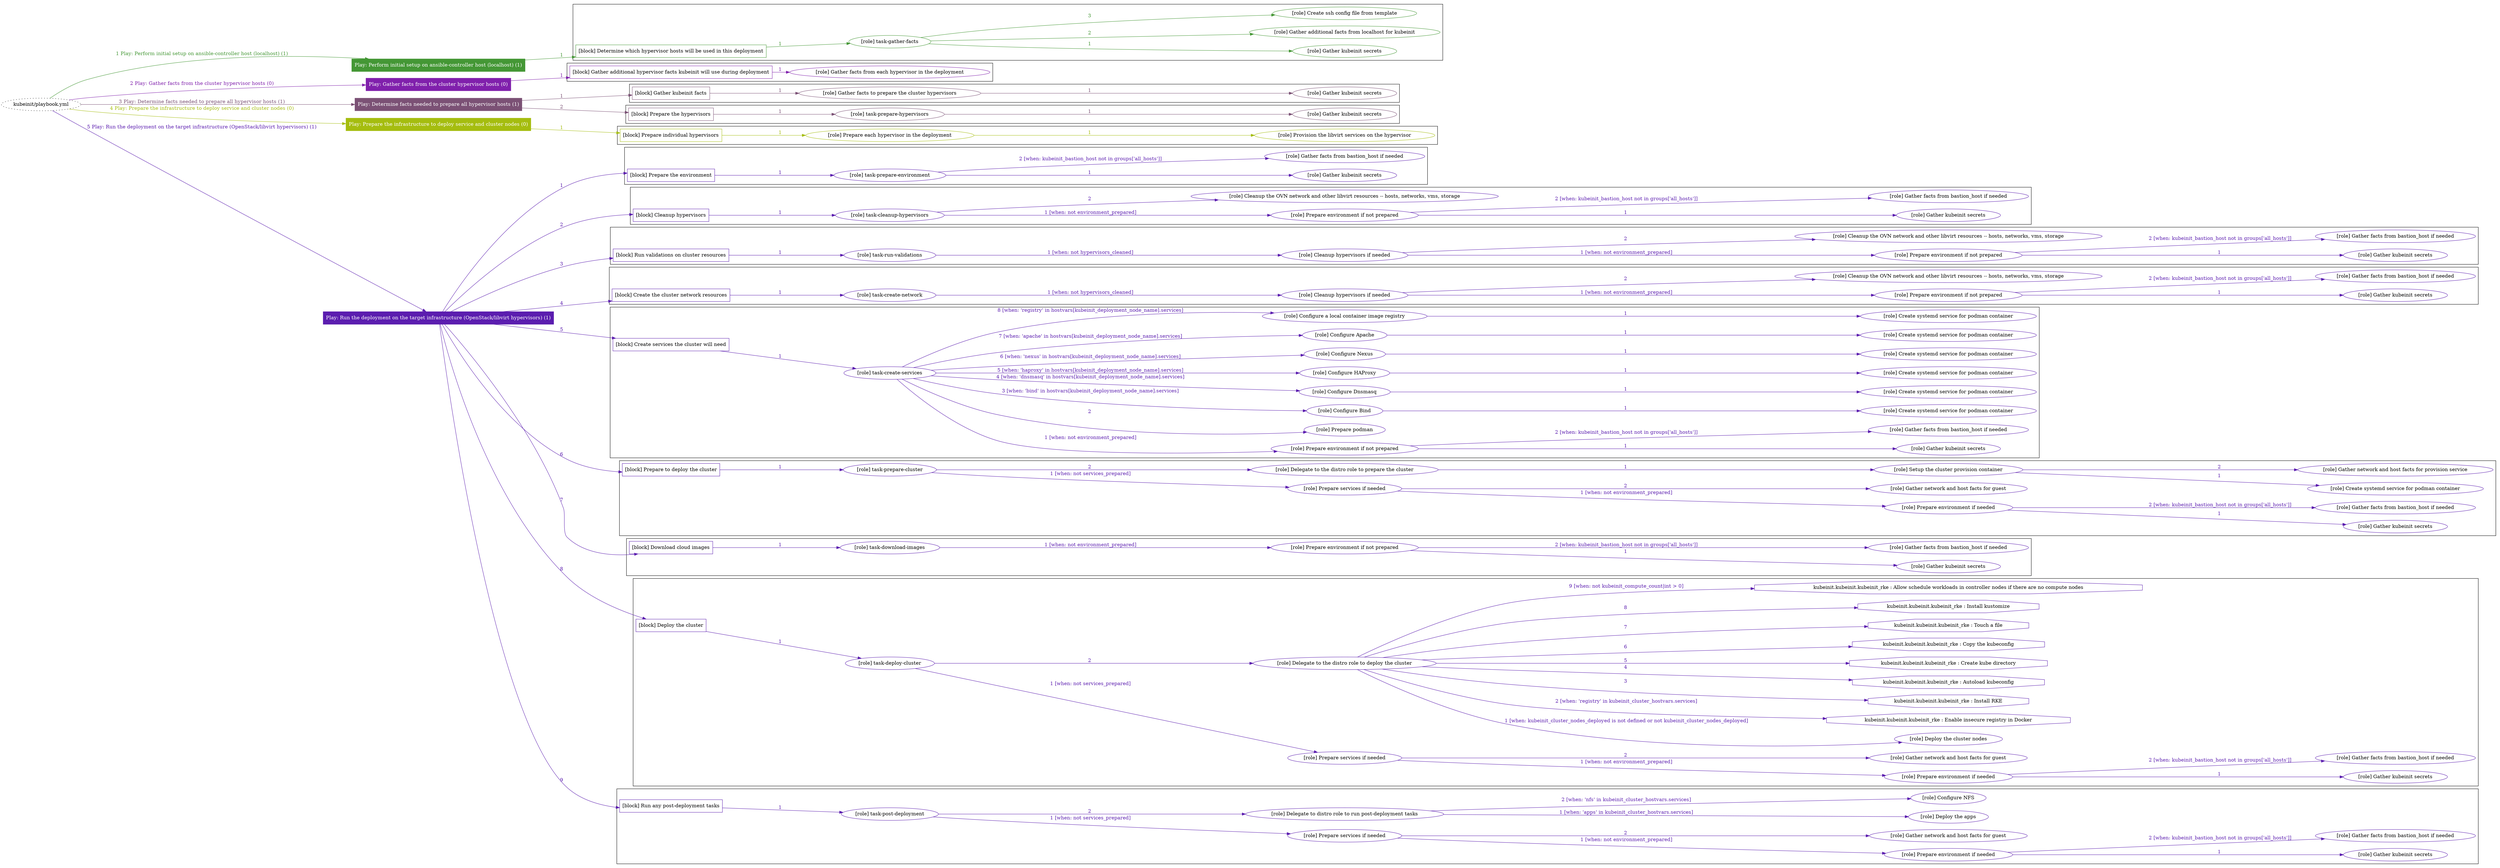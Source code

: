 digraph {
	graph [concentrate=true ordering=in rankdir=LR ratio=fill]
	edge [esep=5 sep=10]
	"kubeinit/playbook.yml" [URL="/home/runner/work/kubeinit/kubeinit/kubeinit/playbook.yml" id=playbook_5fb3f36b style=dotted]
	"kubeinit/playbook.yml" -> play_3a087cd0 [label="1 Play: Perform initial setup on ansible-controller host (localhost) (1)" color="#449735" fontcolor="#449735" id=edge_play_3a087cd0 labeltooltip="1 Play: Perform initial setup on ansible-controller host (localhost) (1)" tooltip="1 Play: Perform initial setup on ansible-controller host (localhost) (1)"]
	subgraph "Play: Perform initial setup on ansible-controller host (localhost) (1)" {
		play_3a087cd0 [label="Play: Perform initial setup on ansible-controller host (localhost) (1)" URL="/home/runner/work/kubeinit/kubeinit/kubeinit/playbook.yml" color="#449735" fontcolor="#ffffff" id=play_3a087cd0 shape=box style=filled tooltip=localhost]
		play_3a087cd0 -> block_7d696b1f [label=1 color="#449735" fontcolor="#449735" id=edge_block_7d696b1f labeltooltip=1 tooltip=1]
		subgraph cluster_block_7d696b1f {
			block_7d696b1f [label="[block] Determine which hypervisor hosts will be used in this deployment" URL="/home/runner/work/kubeinit/kubeinit/kubeinit/playbook.yml" color="#449735" id=block_7d696b1f labeltooltip="Determine which hypervisor hosts will be used in this deployment" shape=box tooltip="Determine which hypervisor hosts will be used in this deployment"]
			block_7d696b1f -> role_46f1ecaa [label="1 " color="#449735" fontcolor="#449735" id=edge_role_46f1ecaa labeltooltip="1 " tooltip="1 "]
			subgraph "task-gather-facts" {
				role_46f1ecaa [label="[role] task-gather-facts" URL="/home/runner/work/kubeinit/kubeinit/kubeinit/playbook.yml" color="#449735" id=role_46f1ecaa tooltip="task-gather-facts"]
				role_46f1ecaa -> role_86029d53 [label="1 " color="#449735" fontcolor="#449735" id=edge_role_86029d53 labeltooltip="1 " tooltip="1 "]
				subgraph "Gather kubeinit secrets" {
					role_86029d53 [label="[role] Gather kubeinit secrets" URL="/home/runner/.ansible/collections/ansible_collections/kubeinit/kubeinit/roles/kubeinit_prepare/tasks/build_hypervisors_group.yml" color="#449735" id=role_86029d53 tooltip="Gather kubeinit secrets"]
				}
				role_46f1ecaa -> role_73338ccf [label="2 " color="#449735" fontcolor="#449735" id=edge_role_73338ccf labeltooltip="2 " tooltip="2 "]
				subgraph "Gather additional facts from localhost for kubeinit" {
					role_73338ccf [label="[role] Gather additional facts from localhost for kubeinit" URL="/home/runner/.ansible/collections/ansible_collections/kubeinit/kubeinit/roles/kubeinit_prepare/tasks/build_hypervisors_group.yml" color="#449735" id=role_73338ccf tooltip="Gather additional facts from localhost for kubeinit"]
				}
				role_46f1ecaa -> role_c6a92ab6 [label="3 " color="#449735" fontcolor="#449735" id=edge_role_c6a92ab6 labeltooltip="3 " tooltip="3 "]
				subgraph "Create ssh config file from template" {
					role_c6a92ab6 [label="[role] Create ssh config file from template" URL="/home/runner/.ansible/collections/ansible_collections/kubeinit/kubeinit/roles/kubeinit_prepare/tasks/build_hypervisors_group.yml" color="#449735" id=role_c6a92ab6 tooltip="Create ssh config file from template"]
				}
			}
		}
	}
	"kubeinit/playbook.yml" -> play_b6f69f76 [label="2 Play: Gather facts from the cluster hypervisor hosts (0)" color="#8020ac" fontcolor="#8020ac" id=edge_play_b6f69f76 labeltooltip="2 Play: Gather facts from the cluster hypervisor hosts (0)" tooltip="2 Play: Gather facts from the cluster hypervisor hosts (0)"]
	subgraph "Play: Gather facts from the cluster hypervisor hosts (0)" {
		play_b6f69f76 [label="Play: Gather facts from the cluster hypervisor hosts (0)" URL="/home/runner/work/kubeinit/kubeinit/kubeinit/playbook.yml" color="#8020ac" fontcolor="#ffffff" id=play_b6f69f76 shape=box style=filled tooltip="Play: Gather facts from the cluster hypervisor hosts (0)"]
		play_b6f69f76 -> block_4cbddc3b [label=1 color="#8020ac" fontcolor="#8020ac" id=edge_block_4cbddc3b labeltooltip=1 tooltip=1]
		subgraph cluster_block_4cbddc3b {
			block_4cbddc3b [label="[block] Gather additional hypervisor facts kubeinit will use during deployment" URL="/home/runner/work/kubeinit/kubeinit/kubeinit/playbook.yml" color="#8020ac" id=block_4cbddc3b labeltooltip="Gather additional hypervisor facts kubeinit will use during deployment" shape=box tooltip="Gather additional hypervisor facts kubeinit will use during deployment"]
			block_4cbddc3b -> role_c7e748ff [label="1 " color="#8020ac" fontcolor="#8020ac" id=edge_role_c7e748ff labeltooltip="1 " tooltip="1 "]
			subgraph "Gather facts from each hypervisor in the deployment" {
				role_c7e748ff [label="[role] Gather facts from each hypervisor in the deployment" URL="/home/runner/work/kubeinit/kubeinit/kubeinit/playbook.yml" color="#8020ac" id=role_c7e748ff tooltip="Gather facts from each hypervisor in the deployment"]
			}
		}
	}
	"kubeinit/playbook.yml" -> play_e3eb8673 [label="3 Play: Determine facts needed to prepare all hypervisor hosts (1)" color="#7b5175" fontcolor="#7b5175" id=edge_play_e3eb8673 labeltooltip="3 Play: Determine facts needed to prepare all hypervisor hosts (1)" tooltip="3 Play: Determine facts needed to prepare all hypervisor hosts (1)"]
	subgraph "Play: Determine facts needed to prepare all hypervisor hosts (1)" {
		play_e3eb8673 [label="Play: Determine facts needed to prepare all hypervisor hosts (1)" URL="/home/runner/work/kubeinit/kubeinit/kubeinit/playbook.yml" color="#7b5175" fontcolor="#ffffff" id=play_e3eb8673 shape=box style=filled tooltip=localhost]
		play_e3eb8673 -> block_4dfad0fd [label=1 color="#7b5175" fontcolor="#7b5175" id=edge_block_4dfad0fd labeltooltip=1 tooltip=1]
		subgraph cluster_block_4dfad0fd {
			block_4dfad0fd [label="[block] Gather kubeinit facts" URL="/home/runner/work/kubeinit/kubeinit/kubeinit/playbook.yml" color="#7b5175" id=block_4dfad0fd labeltooltip="Gather kubeinit facts" shape=box tooltip="Gather kubeinit facts"]
			block_4dfad0fd -> role_28781cb2 [label="1 " color="#7b5175" fontcolor="#7b5175" id=edge_role_28781cb2 labeltooltip="1 " tooltip="1 "]
			subgraph "Gather facts to prepare the cluster hypervisors" {
				role_28781cb2 [label="[role] Gather facts to prepare the cluster hypervisors" URL="/home/runner/work/kubeinit/kubeinit/kubeinit/playbook.yml" color="#7b5175" id=role_28781cb2 tooltip="Gather facts to prepare the cluster hypervisors"]
				role_28781cb2 -> role_4e4d3c33 [label="1 " color="#7b5175" fontcolor="#7b5175" id=edge_role_4e4d3c33 labeltooltip="1 " tooltip="1 "]
				subgraph "Gather kubeinit secrets" {
					role_4e4d3c33 [label="[role] Gather kubeinit secrets" URL="/home/runner/.ansible/collections/ansible_collections/kubeinit/kubeinit/roles/kubeinit_prepare/tasks/gather_kubeinit_facts.yml" color="#7b5175" id=role_4e4d3c33 tooltip="Gather kubeinit secrets"]
				}
			}
		}
		play_e3eb8673 -> block_dc2b3bc2 [label=2 color="#7b5175" fontcolor="#7b5175" id=edge_block_dc2b3bc2 labeltooltip=2 tooltip=2]
		subgraph cluster_block_dc2b3bc2 {
			block_dc2b3bc2 [label="[block] Prepare the hypervisors" URL="/home/runner/work/kubeinit/kubeinit/kubeinit/playbook.yml" color="#7b5175" id=block_dc2b3bc2 labeltooltip="Prepare the hypervisors" shape=box tooltip="Prepare the hypervisors"]
			block_dc2b3bc2 -> role_677ba7d5 [label="1 " color="#7b5175" fontcolor="#7b5175" id=edge_role_677ba7d5 labeltooltip="1 " tooltip="1 "]
			subgraph "task-prepare-hypervisors" {
				role_677ba7d5 [label="[role] task-prepare-hypervisors" URL="/home/runner/work/kubeinit/kubeinit/kubeinit/playbook.yml" color="#7b5175" id=role_677ba7d5 tooltip="task-prepare-hypervisors"]
				role_677ba7d5 -> role_cf793bfe [label="1 " color="#7b5175" fontcolor="#7b5175" id=edge_role_cf793bfe labeltooltip="1 " tooltip="1 "]
				subgraph "Gather kubeinit secrets" {
					role_cf793bfe [label="[role] Gather kubeinit secrets" URL="/home/runner/.ansible/collections/ansible_collections/kubeinit/kubeinit/roles/kubeinit_prepare/tasks/gather_kubeinit_facts.yml" color="#7b5175" id=role_cf793bfe tooltip="Gather kubeinit secrets"]
				}
			}
		}
	}
	"kubeinit/playbook.yml" -> play_93489e6f [label="4 Play: Prepare the infrastructure to deploy service and cluster nodes (0)" color="#a5bd0f" fontcolor="#a5bd0f" id=edge_play_93489e6f labeltooltip="4 Play: Prepare the infrastructure to deploy service and cluster nodes (0)" tooltip="4 Play: Prepare the infrastructure to deploy service and cluster nodes (0)"]
	subgraph "Play: Prepare the infrastructure to deploy service and cluster nodes (0)" {
		play_93489e6f [label="Play: Prepare the infrastructure to deploy service and cluster nodes (0)" URL="/home/runner/work/kubeinit/kubeinit/kubeinit/playbook.yml" color="#a5bd0f" fontcolor="#ffffff" id=play_93489e6f shape=box style=filled tooltip="Play: Prepare the infrastructure to deploy service and cluster nodes (0)"]
		play_93489e6f -> block_ec6ddb4c [label=1 color="#a5bd0f" fontcolor="#a5bd0f" id=edge_block_ec6ddb4c labeltooltip=1 tooltip=1]
		subgraph cluster_block_ec6ddb4c {
			block_ec6ddb4c [label="[block] Prepare individual hypervisors" URL="/home/runner/work/kubeinit/kubeinit/kubeinit/playbook.yml" color="#a5bd0f" id=block_ec6ddb4c labeltooltip="Prepare individual hypervisors" shape=box tooltip="Prepare individual hypervisors"]
			block_ec6ddb4c -> role_c03bc8db [label="1 " color="#a5bd0f" fontcolor="#a5bd0f" id=edge_role_c03bc8db labeltooltip="1 " tooltip="1 "]
			subgraph "Prepare each hypervisor in the deployment" {
				role_c03bc8db [label="[role] Prepare each hypervisor in the deployment" URL="/home/runner/work/kubeinit/kubeinit/kubeinit/playbook.yml" color="#a5bd0f" id=role_c03bc8db tooltip="Prepare each hypervisor in the deployment"]
				role_c03bc8db -> role_13ffa665 [label="1 " color="#a5bd0f" fontcolor="#a5bd0f" id=edge_role_13ffa665 labeltooltip="1 " tooltip="1 "]
				subgraph "Provision the libvirt services on the hypervisor" {
					role_13ffa665 [label="[role] Provision the libvirt services on the hypervisor" URL="/home/runner/.ansible/collections/ansible_collections/kubeinit/kubeinit/roles/kubeinit_prepare/tasks/prepare_hypervisor.yml" color="#a5bd0f" id=role_13ffa665 tooltip="Provision the libvirt services on the hypervisor"]
				}
			}
		}
	}
	"kubeinit/playbook.yml" -> play_2ce1f64e [label="5 Play: Run the deployment on the target infrastructure (OpenStack/libvirt hypervisors) (1)" color="#5b1daf" fontcolor="#5b1daf" id=edge_play_2ce1f64e labeltooltip="5 Play: Run the deployment on the target infrastructure (OpenStack/libvirt hypervisors) (1)" tooltip="5 Play: Run the deployment on the target infrastructure (OpenStack/libvirt hypervisors) (1)"]
	subgraph "Play: Run the deployment on the target infrastructure (OpenStack/libvirt hypervisors) (1)" {
		play_2ce1f64e [label="Play: Run the deployment on the target infrastructure (OpenStack/libvirt hypervisors) (1)" URL="/home/runner/work/kubeinit/kubeinit/kubeinit/playbook.yml" color="#5b1daf" fontcolor="#ffffff" id=play_2ce1f64e shape=box style=filled tooltip=localhost]
		play_2ce1f64e -> block_8c83e68e [label=1 color="#5b1daf" fontcolor="#5b1daf" id=edge_block_8c83e68e labeltooltip=1 tooltip=1]
		subgraph cluster_block_8c83e68e {
			block_8c83e68e [label="[block] Prepare the environment" URL="/home/runner/work/kubeinit/kubeinit/kubeinit/playbook.yml" color="#5b1daf" id=block_8c83e68e labeltooltip="Prepare the environment" shape=box tooltip="Prepare the environment"]
			block_8c83e68e -> role_9a448efb [label="1 " color="#5b1daf" fontcolor="#5b1daf" id=edge_role_9a448efb labeltooltip="1 " tooltip="1 "]
			subgraph "task-prepare-environment" {
				role_9a448efb [label="[role] task-prepare-environment" URL="/home/runner/work/kubeinit/kubeinit/kubeinit/playbook.yml" color="#5b1daf" id=role_9a448efb tooltip="task-prepare-environment"]
				role_9a448efb -> role_f2faaeca [label="1 " color="#5b1daf" fontcolor="#5b1daf" id=edge_role_f2faaeca labeltooltip="1 " tooltip="1 "]
				subgraph "Gather kubeinit secrets" {
					role_f2faaeca [label="[role] Gather kubeinit secrets" URL="/home/runner/.ansible/collections/ansible_collections/kubeinit/kubeinit/roles/kubeinit_prepare/tasks/gather_kubeinit_facts.yml" color="#5b1daf" id=role_f2faaeca tooltip="Gather kubeinit secrets"]
				}
				role_9a448efb -> role_f5b7bbbc [label="2 [when: kubeinit_bastion_host not in groups['all_hosts']]" color="#5b1daf" fontcolor="#5b1daf" id=edge_role_f5b7bbbc labeltooltip="2 [when: kubeinit_bastion_host not in groups['all_hosts']]" tooltip="2 [when: kubeinit_bastion_host not in groups['all_hosts']]"]
				subgraph "Gather facts from bastion_host if needed" {
					role_f5b7bbbc [label="[role] Gather facts from bastion_host if needed" URL="/home/runner/.ansible/collections/ansible_collections/kubeinit/kubeinit/roles/kubeinit_prepare/tasks/main.yml" color="#5b1daf" id=role_f5b7bbbc tooltip="Gather facts from bastion_host if needed"]
				}
			}
		}
		play_2ce1f64e -> block_d620992b [label=2 color="#5b1daf" fontcolor="#5b1daf" id=edge_block_d620992b labeltooltip=2 tooltip=2]
		subgraph cluster_block_d620992b {
			block_d620992b [label="[block] Cleanup hypervisors" URL="/home/runner/work/kubeinit/kubeinit/kubeinit/playbook.yml" color="#5b1daf" id=block_d620992b labeltooltip="Cleanup hypervisors" shape=box tooltip="Cleanup hypervisors"]
			block_d620992b -> role_405c5282 [label="1 " color="#5b1daf" fontcolor="#5b1daf" id=edge_role_405c5282 labeltooltip="1 " tooltip="1 "]
			subgraph "task-cleanup-hypervisors" {
				role_405c5282 [label="[role] task-cleanup-hypervisors" URL="/home/runner/work/kubeinit/kubeinit/kubeinit/playbook.yml" color="#5b1daf" id=role_405c5282 tooltip="task-cleanup-hypervisors"]
				role_405c5282 -> role_37d2e7d2 [label="1 [when: not environment_prepared]" color="#5b1daf" fontcolor="#5b1daf" id=edge_role_37d2e7d2 labeltooltip="1 [when: not environment_prepared]" tooltip="1 [when: not environment_prepared]"]
				subgraph "Prepare environment if not prepared" {
					role_37d2e7d2 [label="[role] Prepare environment if not prepared" URL="/home/runner/.ansible/collections/ansible_collections/kubeinit/kubeinit/roles/kubeinit_libvirt/tasks/cleanup_hypervisors.yml" color="#5b1daf" id=role_37d2e7d2 tooltip="Prepare environment if not prepared"]
					role_37d2e7d2 -> role_bfe2fc06 [label="1 " color="#5b1daf" fontcolor="#5b1daf" id=edge_role_bfe2fc06 labeltooltip="1 " tooltip="1 "]
					subgraph "Gather kubeinit secrets" {
						role_bfe2fc06 [label="[role] Gather kubeinit secrets" URL="/home/runner/.ansible/collections/ansible_collections/kubeinit/kubeinit/roles/kubeinit_prepare/tasks/gather_kubeinit_facts.yml" color="#5b1daf" id=role_bfe2fc06 tooltip="Gather kubeinit secrets"]
					}
					role_37d2e7d2 -> role_0e0cbfbe [label="2 [when: kubeinit_bastion_host not in groups['all_hosts']]" color="#5b1daf" fontcolor="#5b1daf" id=edge_role_0e0cbfbe labeltooltip="2 [when: kubeinit_bastion_host not in groups['all_hosts']]" tooltip="2 [when: kubeinit_bastion_host not in groups['all_hosts']]"]
					subgraph "Gather facts from bastion_host if needed" {
						role_0e0cbfbe [label="[role] Gather facts from bastion_host if needed" URL="/home/runner/.ansible/collections/ansible_collections/kubeinit/kubeinit/roles/kubeinit_prepare/tasks/main.yml" color="#5b1daf" id=role_0e0cbfbe tooltip="Gather facts from bastion_host if needed"]
					}
				}
				role_405c5282 -> role_c0510a47 [label="2 " color="#5b1daf" fontcolor="#5b1daf" id=edge_role_c0510a47 labeltooltip="2 " tooltip="2 "]
				subgraph "Cleanup the OVN network and other libvirt resources -- hosts, networks, vms, storage" {
					role_c0510a47 [label="[role] Cleanup the OVN network and other libvirt resources -- hosts, networks, vms, storage" URL="/home/runner/.ansible/collections/ansible_collections/kubeinit/kubeinit/roles/kubeinit_libvirt/tasks/cleanup_hypervisors.yml" color="#5b1daf" id=role_c0510a47 tooltip="Cleanup the OVN network and other libvirt resources -- hosts, networks, vms, storage"]
				}
			}
		}
		play_2ce1f64e -> block_8ab7181c [label=3 color="#5b1daf" fontcolor="#5b1daf" id=edge_block_8ab7181c labeltooltip=3 tooltip=3]
		subgraph cluster_block_8ab7181c {
			block_8ab7181c [label="[block] Run validations on cluster resources" URL="/home/runner/work/kubeinit/kubeinit/kubeinit/playbook.yml" color="#5b1daf" id=block_8ab7181c labeltooltip="Run validations on cluster resources" shape=box tooltip="Run validations on cluster resources"]
			block_8ab7181c -> role_3a0d0097 [label="1 " color="#5b1daf" fontcolor="#5b1daf" id=edge_role_3a0d0097 labeltooltip="1 " tooltip="1 "]
			subgraph "task-run-validations" {
				role_3a0d0097 [label="[role] task-run-validations" URL="/home/runner/work/kubeinit/kubeinit/kubeinit/playbook.yml" color="#5b1daf" id=role_3a0d0097 tooltip="task-run-validations"]
				role_3a0d0097 -> role_07898290 [label="1 [when: not hypervisors_cleaned]" color="#5b1daf" fontcolor="#5b1daf" id=edge_role_07898290 labeltooltip="1 [when: not hypervisors_cleaned]" tooltip="1 [when: not hypervisors_cleaned]"]
				subgraph "Cleanup hypervisors if needed" {
					role_07898290 [label="[role] Cleanup hypervisors if needed" URL="/home/runner/.ansible/collections/ansible_collections/kubeinit/kubeinit/roles/kubeinit_validations/tasks/main.yml" color="#5b1daf" id=role_07898290 tooltip="Cleanup hypervisors if needed"]
					role_07898290 -> role_5ccd5c11 [label="1 [when: not environment_prepared]" color="#5b1daf" fontcolor="#5b1daf" id=edge_role_5ccd5c11 labeltooltip="1 [when: not environment_prepared]" tooltip="1 [when: not environment_prepared]"]
					subgraph "Prepare environment if not prepared" {
						role_5ccd5c11 [label="[role] Prepare environment if not prepared" URL="/home/runner/.ansible/collections/ansible_collections/kubeinit/kubeinit/roles/kubeinit_libvirt/tasks/cleanup_hypervisors.yml" color="#5b1daf" id=role_5ccd5c11 tooltip="Prepare environment if not prepared"]
						role_5ccd5c11 -> role_82ec7cdf [label="1 " color="#5b1daf" fontcolor="#5b1daf" id=edge_role_82ec7cdf labeltooltip="1 " tooltip="1 "]
						subgraph "Gather kubeinit secrets" {
							role_82ec7cdf [label="[role] Gather kubeinit secrets" URL="/home/runner/.ansible/collections/ansible_collections/kubeinit/kubeinit/roles/kubeinit_prepare/tasks/gather_kubeinit_facts.yml" color="#5b1daf" id=role_82ec7cdf tooltip="Gather kubeinit secrets"]
						}
						role_5ccd5c11 -> role_caaa772d [label="2 [when: kubeinit_bastion_host not in groups['all_hosts']]" color="#5b1daf" fontcolor="#5b1daf" id=edge_role_caaa772d labeltooltip="2 [when: kubeinit_bastion_host not in groups['all_hosts']]" tooltip="2 [when: kubeinit_bastion_host not in groups['all_hosts']]"]
						subgraph "Gather facts from bastion_host if needed" {
							role_caaa772d [label="[role] Gather facts from bastion_host if needed" URL="/home/runner/.ansible/collections/ansible_collections/kubeinit/kubeinit/roles/kubeinit_prepare/tasks/main.yml" color="#5b1daf" id=role_caaa772d tooltip="Gather facts from bastion_host if needed"]
						}
					}
					role_07898290 -> role_0cc4bdf4 [label="2 " color="#5b1daf" fontcolor="#5b1daf" id=edge_role_0cc4bdf4 labeltooltip="2 " tooltip="2 "]
					subgraph "Cleanup the OVN network and other libvirt resources -- hosts, networks, vms, storage" {
						role_0cc4bdf4 [label="[role] Cleanup the OVN network and other libvirt resources -- hosts, networks, vms, storage" URL="/home/runner/.ansible/collections/ansible_collections/kubeinit/kubeinit/roles/kubeinit_libvirt/tasks/cleanup_hypervisors.yml" color="#5b1daf" id=role_0cc4bdf4 tooltip="Cleanup the OVN network and other libvirt resources -- hosts, networks, vms, storage"]
					}
				}
			}
		}
		play_2ce1f64e -> block_de51edfe [label=4 color="#5b1daf" fontcolor="#5b1daf" id=edge_block_de51edfe labeltooltip=4 tooltip=4]
		subgraph cluster_block_de51edfe {
			block_de51edfe [label="[block] Create the cluster network resources" URL="/home/runner/work/kubeinit/kubeinit/kubeinit/playbook.yml" color="#5b1daf" id=block_de51edfe labeltooltip="Create the cluster network resources" shape=box tooltip="Create the cluster network resources"]
			block_de51edfe -> role_0a25926b [label="1 " color="#5b1daf" fontcolor="#5b1daf" id=edge_role_0a25926b labeltooltip="1 " tooltip="1 "]
			subgraph "task-create-network" {
				role_0a25926b [label="[role] task-create-network" URL="/home/runner/work/kubeinit/kubeinit/kubeinit/playbook.yml" color="#5b1daf" id=role_0a25926b tooltip="task-create-network"]
				role_0a25926b -> role_1806e991 [label="1 [when: not hypervisors_cleaned]" color="#5b1daf" fontcolor="#5b1daf" id=edge_role_1806e991 labeltooltip="1 [when: not hypervisors_cleaned]" tooltip="1 [when: not hypervisors_cleaned]"]
				subgraph "Cleanup hypervisors if needed" {
					role_1806e991 [label="[role] Cleanup hypervisors if needed" URL="/home/runner/.ansible/collections/ansible_collections/kubeinit/kubeinit/roles/kubeinit_libvirt/tasks/create_network.yml" color="#5b1daf" id=role_1806e991 tooltip="Cleanup hypervisors if needed"]
					role_1806e991 -> role_2a7b4d3f [label="1 [when: not environment_prepared]" color="#5b1daf" fontcolor="#5b1daf" id=edge_role_2a7b4d3f labeltooltip="1 [when: not environment_prepared]" tooltip="1 [when: not environment_prepared]"]
					subgraph "Prepare environment if not prepared" {
						role_2a7b4d3f [label="[role] Prepare environment if not prepared" URL="/home/runner/.ansible/collections/ansible_collections/kubeinit/kubeinit/roles/kubeinit_libvirt/tasks/cleanup_hypervisors.yml" color="#5b1daf" id=role_2a7b4d3f tooltip="Prepare environment if not prepared"]
						role_2a7b4d3f -> role_aedfb354 [label="1 " color="#5b1daf" fontcolor="#5b1daf" id=edge_role_aedfb354 labeltooltip="1 " tooltip="1 "]
						subgraph "Gather kubeinit secrets" {
							role_aedfb354 [label="[role] Gather kubeinit secrets" URL="/home/runner/.ansible/collections/ansible_collections/kubeinit/kubeinit/roles/kubeinit_prepare/tasks/gather_kubeinit_facts.yml" color="#5b1daf" id=role_aedfb354 tooltip="Gather kubeinit secrets"]
						}
						role_2a7b4d3f -> role_610b9e04 [label="2 [when: kubeinit_bastion_host not in groups['all_hosts']]" color="#5b1daf" fontcolor="#5b1daf" id=edge_role_610b9e04 labeltooltip="2 [when: kubeinit_bastion_host not in groups['all_hosts']]" tooltip="2 [when: kubeinit_bastion_host not in groups['all_hosts']]"]
						subgraph "Gather facts from bastion_host if needed" {
							role_610b9e04 [label="[role] Gather facts from bastion_host if needed" URL="/home/runner/.ansible/collections/ansible_collections/kubeinit/kubeinit/roles/kubeinit_prepare/tasks/main.yml" color="#5b1daf" id=role_610b9e04 tooltip="Gather facts from bastion_host if needed"]
						}
					}
					role_1806e991 -> role_2b350402 [label="2 " color="#5b1daf" fontcolor="#5b1daf" id=edge_role_2b350402 labeltooltip="2 " tooltip="2 "]
					subgraph "Cleanup the OVN network and other libvirt resources -- hosts, networks, vms, storage" {
						role_2b350402 [label="[role] Cleanup the OVN network and other libvirt resources -- hosts, networks, vms, storage" URL="/home/runner/.ansible/collections/ansible_collections/kubeinit/kubeinit/roles/kubeinit_libvirt/tasks/cleanup_hypervisors.yml" color="#5b1daf" id=role_2b350402 tooltip="Cleanup the OVN network and other libvirt resources -- hosts, networks, vms, storage"]
					}
				}
			}
		}
		play_2ce1f64e -> block_35e03423 [label=5 color="#5b1daf" fontcolor="#5b1daf" id=edge_block_35e03423 labeltooltip=5 tooltip=5]
		subgraph cluster_block_35e03423 {
			block_35e03423 [label="[block] Create services the cluster will need" URL="/home/runner/work/kubeinit/kubeinit/kubeinit/playbook.yml" color="#5b1daf" id=block_35e03423 labeltooltip="Create services the cluster will need" shape=box tooltip="Create services the cluster will need"]
			block_35e03423 -> role_2a4c323b [label="1 " color="#5b1daf" fontcolor="#5b1daf" id=edge_role_2a4c323b labeltooltip="1 " tooltip="1 "]
			subgraph "task-create-services" {
				role_2a4c323b [label="[role] task-create-services" URL="/home/runner/work/kubeinit/kubeinit/kubeinit/playbook.yml" color="#5b1daf" id=role_2a4c323b tooltip="task-create-services"]
				role_2a4c323b -> role_5191252d [label="1 [when: not environment_prepared]" color="#5b1daf" fontcolor="#5b1daf" id=edge_role_5191252d labeltooltip="1 [when: not environment_prepared]" tooltip="1 [when: not environment_prepared]"]
				subgraph "Prepare environment if not prepared" {
					role_5191252d [label="[role] Prepare environment if not prepared" URL="/home/runner/.ansible/collections/ansible_collections/kubeinit/kubeinit/roles/kubeinit_services/tasks/main.yml" color="#5b1daf" id=role_5191252d tooltip="Prepare environment if not prepared"]
					role_5191252d -> role_c5ce2a28 [label="1 " color="#5b1daf" fontcolor="#5b1daf" id=edge_role_c5ce2a28 labeltooltip="1 " tooltip="1 "]
					subgraph "Gather kubeinit secrets" {
						role_c5ce2a28 [label="[role] Gather kubeinit secrets" URL="/home/runner/.ansible/collections/ansible_collections/kubeinit/kubeinit/roles/kubeinit_prepare/tasks/gather_kubeinit_facts.yml" color="#5b1daf" id=role_c5ce2a28 tooltip="Gather kubeinit secrets"]
					}
					role_5191252d -> role_715fb30c [label="2 [when: kubeinit_bastion_host not in groups['all_hosts']]" color="#5b1daf" fontcolor="#5b1daf" id=edge_role_715fb30c labeltooltip="2 [when: kubeinit_bastion_host not in groups['all_hosts']]" tooltip="2 [when: kubeinit_bastion_host not in groups['all_hosts']]"]
					subgraph "Gather facts from bastion_host if needed" {
						role_715fb30c [label="[role] Gather facts from bastion_host if needed" URL="/home/runner/.ansible/collections/ansible_collections/kubeinit/kubeinit/roles/kubeinit_prepare/tasks/main.yml" color="#5b1daf" id=role_715fb30c tooltip="Gather facts from bastion_host if needed"]
					}
				}
				role_2a4c323b -> role_e8001c6f [label="2 " color="#5b1daf" fontcolor="#5b1daf" id=edge_role_e8001c6f labeltooltip="2 " tooltip="2 "]
				subgraph "Prepare podman" {
					role_e8001c6f [label="[role] Prepare podman" URL="/home/runner/.ansible/collections/ansible_collections/kubeinit/kubeinit/roles/kubeinit_services/tasks/00_create_service_pod.yml" color="#5b1daf" id=role_e8001c6f tooltip="Prepare podman"]
				}
				role_2a4c323b -> role_6cfa3ef3 [label="3 [when: 'bind' in hostvars[kubeinit_deployment_node_name].services]" color="#5b1daf" fontcolor="#5b1daf" id=edge_role_6cfa3ef3 labeltooltip="3 [when: 'bind' in hostvars[kubeinit_deployment_node_name].services]" tooltip="3 [when: 'bind' in hostvars[kubeinit_deployment_node_name].services]"]
				subgraph "Configure Bind" {
					role_6cfa3ef3 [label="[role] Configure Bind" URL="/home/runner/.ansible/collections/ansible_collections/kubeinit/kubeinit/roles/kubeinit_services/tasks/start_services_containers.yml" color="#5b1daf" id=role_6cfa3ef3 tooltip="Configure Bind"]
					role_6cfa3ef3 -> role_b25ca27c [label="1 " color="#5b1daf" fontcolor="#5b1daf" id=edge_role_b25ca27c labeltooltip="1 " tooltip="1 "]
					subgraph "Create systemd service for podman container" {
						role_b25ca27c [label="[role] Create systemd service for podman container" URL="/home/runner/.ansible/collections/ansible_collections/kubeinit/kubeinit/roles/kubeinit_bind/tasks/main.yml" color="#5b1daf" id=role_b25ca27c tooltip="Create systemd service for podman container"]
					}
				}
				role_2a4c323b -> role_fbd40726 [label="4 [when: 'dnsmasq' in hostvars[kubeinit_deployment_node_name].services]" color="#5b1daf" fontcolor="#5b1daf" id=edge_role_fbd40726 labeltooltip="4 [when: 'dnsmasq' in hostvars[kubeinit_deployment_node_name].services]" tooltip="4 [when: 'dnsmasq' in hostvars[kubeinit_deployment_node_name].services]"]
				subgraph "Configure Dnsmasq" {
					role_fbd40726 [label="[role] Configure Dnsmasq" URL="/home/runner/.ansible/collections/ansible_collections/kubeinit/kubeinit/roles/kubeinit_services/tasks/start_services_containers.yml" color="#5b1daf" id=role_fbd40726 tooltip="Configure Dnsmasq"]
					role_fbd40726 -> role_82cdca22 [label="1 " color="#5b1daf" fontcolor="#5b1daf" id=edge_role_82cdca22 labeltooltip="1 " tooltip="1 "]
					subgraph "Create systemd service for podman container" {
						role_82cdca22 [label="[role] Create systemd service for podman container" URL="/home/runner/.ansible/collections/ansible_collections/kubeinit/kubeinit/roles/kubeinit_dnsmasq/tasks/main.yml" color="#5b1daf" id=role_82cdca22 tooltip="Create systemd service for podman container"]
					}
				}
				role_2a4c323b -> role_e77e6b8e [label="5 [when: 'haproxy' in hostvars[kubeinit_deployment_node_name].services]" color="#5b1daf" fontcolor="#5b1daf" id=edge_role_e77e6b8e labeltooltip="5 [when: 'haproxy' in hostvars[kubeinit_deployment_node_name].services]" tooltip="5 [when: 'haproxy' in hostvars[kubeinit_deployment_node_name].services]"]
				subgraph "Configure HAProxy" {
					role_e77e6b8e [label="[role] Configure HAProxy" URL="/home/runner/.ansible/collections/ansible_collections/kubeinit/kubeinit/roles/kubeinit_services/tasks/start_services_containers.yml" color="#5b1daf" id=role_e77e6b8e tooltip="Configure HAProxy"]
					role_e77e6b8e -> role_d9e0b1c4 [label="1 " color="#5b1daf" fontcolor="#5b1daf" id=edge_role_d9e0b1c4 labeltooltip="1 " tooltip="1 "]
					subgraph "Create systemd service for podman container" {
						role_d9e0b1c4 [label="[role] Create systemd service for podman container" URL="/home/runner/.ansible/collections/ansible_collections/kubeinit/kubeinit/roles/kubeinit_haproxy/tasks/main.yml" color="#5b1daf" id=role_d9e0b1c4 tooltip="Create systemd service for podman container"]
					}
				}
				role_2a4c323b -> role_0046495b [label="6 [when: 'nexus' in hostvars[kubeinit_deployment_node_name].services]" color="#5b1daf" fontcolor="#5b1daf" id=edge_role_0046495b labeltooltip="6 [when: 'nexus' in hostvars[kubeinit_deployment_node_name].services]" tooltip="6 [when: 'nexus' in hostvars[kubeinit_deployment_node_name].services]"]
				subgraph "Configure Nexus" {
					role_0046495b [label="[role] Configure Nexus" URL="/home/runner/.ansible/collections/ansible_collections/kubeinit/kubeinit/roles/kubeinit_services/tasks/start_services_containers.yml" color="#5b1daf" id=role_0046495b tooltip="Configure Nexus"]
					role_0046495b -> role_713bed34 [label="1 " color="#5b1daf" fontcolor="#5b1daf" id=edge_role_713bed34 labeltooltip="1 " tooltip="1 "]
					subgraph "Create systemd service for podman container" {
						role_713bed34 [label="[role] Create systemd service for podman container" URL="/home/runner/.ansible/collections/ansible_collections/kubeinit/kubeinit/roles/kubeinit_nexus/tasks/main.yml" color="#5b1daf" id=role_713bed34 tooltip="Create systemd service for podman container"]
					}
				}
				role_2a4c323b -> role_15361545 [label="7 [when: 'apache' in hostvars[kubeinit_deployment_node_name].services]" color="#5b1daf" fontcolor="#5b1daf" id=edge_role_15361545 labeltooltip="7 [when: 'apache' in hostvars[kubeinit_deployment_node_name].services]" tooltip="7 [when: 'apache' in hostvars[kubeinit_deployment_node_name].services]"]
				subgraph "Configure Apache" {
					role_15361545 [label="[role] Configure Apache" URL="/home/runner/.ansible/collections/ansible_collections/kubeinit/kubeinit/roles/kubeinit_services/tasks/start_services_containers.yml" color="#5b1daf" id=role_15361545 tooltip="Configure Apache"]
					role_15361545 -> role_691663e0 [label="1 " color="#5b1daf" fontcolor="#5b1daf" id=edge_role_691663e0 labeltooltip="1 " tooltip="1 "]
					subgraph "Create systemd service for podman container" {
						role_691663e0 [label="[role] Create systemd service for podman container" URL="/home/runner/.ansible/collections/ansible_collections/kubeinit/kubeinit/roles/kubeinit_apache/tasks/main.yml" color="#5b1daf" id=role_691663e0 tooltip="Create systemd service for podman container"]
					}
				}
				role_2a4c323b -> role_5ec0c07d [label="8 [when: 'registry' in hostvars[kubeinit_deployment_node_name].services]" color="#5b1daf" fontcolor="#5b1daf" id=edge_role_5ec0c07d labeltooltip="8 [when: 'registry' in hostvars[kubeinit_deployment_node_name].services]" tooltip="8 [when: 'registry' in hostvars[kubeinit_deployment_node_name].services]"]
				subgraph "Configure a local container image registry" {
					role_5ec0c07d [label="[role] Configure a local container image registry" URL="/home/runner/.ansible/collections/ansible_collections/kubeinit/kubeinit/roles/kubeinit_services/tasks/start_services_containers.yml" color="#5b1daf" id=role_5ec0c07d tooltip="Configure a local container image registry"]
					role_5ec0c07d -> role_9e345143 [label="1 " color="#5b1daf" fontcolor="#5b1daf" id=edge_role_9e345143 labeltooltip="1 " tooltip="1 "]
					subgraph "Create systemd service for podman container" {
						role_9e345143 [label="[role] Create systemd service for podman container" URL="/home/runner/.ansible/collections/ansible_collections/kubeinit/kubeinit/roles/kubeinit_registry/tasks/main.yml" color="#5b1daf" id=role_9e345143 tooltip="Create systemd service for podman container"]
					}
				}
			}
		}
		play_2ce1f64e -> block_cc323736 [label=6 color="#5b1daf" fontcolor="#5b1daf" id=edge_block_cc323736 labeltooltip=6 tooltip=6]
		subgraph cluster_block_cc323736 {
			block_cc323736 [label="[block] Prepare to deploy the cluster" URL="/home/runner/work/kubeinit/kubeinit/kubeinit/playbook.yml" color="#5b1daf" id=block_cc323736 labeltooltip="Prepare to deploy the cluster" shape=box tooltip="Prepare to deploy the cluster"]
			block_cc323736 -> role_1b6707b9 [label="1 " color="#5b1daf" fontcolor="#5b1daf" id=edge_role_1b6707b9 labeltooltip="1 " tooltip="1 "]
			subgraph "task-prepare-cluster" {
				role_1b6707b9 [label="[role] task-prepare-cluster" URL="/home/runner/work/kubeinit/kubeinit/kubeinit/playbook.yml" color="#5b1daf" id=role_1b6707b9 tooltip="task-prepare-cluster"]
				role_1b6707b9 -> role_c3266f5d [label="1 [when: not services_prepared]" color="#5b1daf" fontcolor="#5b1daf" id=edge_role_c3266f5d labeltooltip="1 [when: not services_prepared]" tooltip="1 [when: not services_prepared]"]
				subgraph "Prepare services if needed" {
					role_c3266f5d [label="[role] Prepare services if needed" URL="/home/runner/.ansible/collections/ansible_collections/kubeinit/kubeinit/roles/kubeinit_prepare/tasks/prepare_cluster.yml" color="#5b1daf" id=role_c3266f5d tooltip="Prepare services if needed"]
					role_c3266f5d -> role_874209d7 [label="1 [when: not environment_prepared]" color="#5b1daf" fontcolor="#5b1daf" id=edge_role_874209d7 labeltooltip="1 [when: not environment_prepared]" tooltip="1 [when: not environment_prepared]"]
					subgraph "Prepare environment if needed" {
						role_874209d7 [label="[role] Prepare environment if needed" URL="/home/runner/.ansible/collections/ansible_collections/kubeinit/kubeinit/roles/kubeinit_services/tasks/prepare_services.yml" color="#5b1daf" id=role_874209d7 tooltip="Prepare environment if needed"]
						role_874209d7 -> role_1fb62902 [label="1 " color="#5b1daf" fontcolor="#5b1daf" id=edge_role_1fb62902 labeltooltip="1 " tooltip="1 "]
						subgraph "Gather kubeinit secrets" {
							role_1fb62902 [label="[role] Gather kubeinit secrets" URL="/home/runner/.ansible/collections/ansible_collections/kubeinit/kubeinit/roles/kubeinit_prepare/tasks/gather_kubeinit_facts.yml" color="#5b1daf" id=role_1fb62902 tooltip="Gather kubeinit secrets"]
						}
						role_874209d7 -> role_8037c4a1 [label="2 [when: kubeinit_bastion_host not in groups['all_hosts']]" color="#5b1daf" fontcolor="#5b1daf" id=edge_role_8037c4a1 labeltooltip="2 [when: kubeinit_bastion_host not in groups['all_hosts']]" tooltip="2 [when: kubeinit_bastion_host not in groups['all_hosts']]"]
						subgraph "Gather facts from bastion_host if needed" {
							role_8037c4a1 [label="[role] Gather facts from bastion_host if needed" URL="/home/runner/.ansible/collections/ansible_collections/kubeinit/kubeinit/roles/kubeinit_prepare/tasks/main.yml" color="#5b1daf" id=role_8037c4a1 tooltip="Gather facts from bastion_host if needed"]
						}
					}
					role_c3266f5d -> role_f54cb7a4 [label="2 " color="#5b1daf" fontcolor="#5b1daf" id=edge_role_f54cb7a4 labeltooltip="2 " tooltip="2 "]
					subgraph "Gather network and host facts for guest" {
						role_f54cb7a4 [label="[role] Gather network and host facts for guest" URL="/home/runner/.ansible/collections/ansible_collections/kubeinit/kubeinit/roles/kubeinit_services/tasks/prepare_services.yml" color="#5b1daf" id=role_f54cb7a4 tooltip="Gather network and host facts for guest"]
					}
				}
				role_1b6707b9 -> role_5dbc6f2d [label="2 " color="#5b1daf" fontcolor="#5b1daf" id=edge_role_5dbc6f2d labeltooltip="2 " tooltip="2 "]
				subgraph "Delegate to the distro role to prepare the cluster" {
					role_5dbc6f2d [label="[role] Delegate to the distro role to prepare the cluster" URL="/home/runner/.ansible/collections/ansible_collections/kubeinit/kubeinit/roles/kubeinit_prepare/tasks/prepare_cluster.yml" color="#5b1daf" id=role_5dbc6f2d tooltip="Delegate to the distro role to prepare the cluster"]
					role_5dbc6f2d -> role_3efb7dbb [label="1 " color="#5b1daf" fontcolor="#5b1daf" id=edge_role_3efb7dbb labeltooltip="1 " tooltip="1 "]
					subgraph "Setup the cluster provision container" {
						role_3efb7dbb [label="[role] Setup the cluster provision container" URL="/home/runner/.ansible/collections/ansible_collections/kubeinit/kubeinit/roles/kubeinit_rke/tasks/prepare_cluster.yml" color="#5b1daf" id=role_3efb7dbb tooltip="Setup the cluster provision container"]
						role_3efb7dbb -> role_10c9884f [label="1 " color="#5b1daf" fontcolor="#5b1daf" id=edge_role_10c9884f labeltooltip="1 " tooltip="1 "]
						subgraph "Create systemd service for podman container" {
							role_10c9884f [label="[role] Create systemd service for podman container" URL="/home/runner/.ansible/collections/ansible_collections/kubeinit/kubeinit/roles/kubeinit_services/tasks/create_provision_container.yml" color="#5b1daf" id=role_10c9884f tooltip="Create systemd service for podman container"]
						}
						role_3efb7dbb -> role_bbeff150 [label="2 " color="#5b1daf" fontcolor="#5b1daf" id=edge_role_bbeff150 labeltooltip="2 " tooltip="2 "]
						subgraph "Gather network and host facts for provision service" {
							role_bbeff150 [label="[role] Gather network and host facts for provision service" URL="/home/runner/.ansible/collections/ansible_collections/kubeinit/kubeinit/roles/kubeinit_services/tasks/create_provision_container.yml" color="#5b1daf" id=role_bbeff150 tooltip="Gather network and host facts for provision service"]
						}
					}
				}
			}
		}
		play_2ce1f64e -> block_8f40ed77 [label=7 color="#5b1daf" fontcolor="#5b1daf" id=edge_block_8f40ed77 labeltooltip=7 tooltip=7]
		subgraph cluster_block_8f40ed77 {
			block_8f40ed77 [label="[block] Download cloud images" URL="/home/runner/work/kubeinit/kubeinit/kubeinit/playbook.yml" color="#5b1daf" id=block_8f40ed77 labeltooltip="Download cloud images" shape=box tooltip="Download cloud images"]
			block_8f40ed77 -> role_e874a2f4 [label="1 " color="#5b1daf" fontcolor="#5b1daf" id=edge_role_e874a2f4 labeltooltip="1 " tooltip="1 "]
			subgraph "task-download-images" {
				role_e874a2f4 [label="[role] task-download-images" URL="/home/runner/work/kubeinit/kubeinit/kubeinit/playbook.yml" color="#5b1daf" id=role_e874a2f4 tooltip="task-download-images"]
				role_e874a2f4 -> role_510dbc39 [label="1 [when: not environment_prepared]" color="#5b1daf" fontcolor="#5b1daf" id=edge_role_510dbc39 labeltooltip="1 [when: not environment_prepared]" tooltip="1 [when: not environment_prepared]"]
				subgraph "Prepare environment if not prepared" {
					role_510dbc39 [label="[role] Prepare environment if not prepared" URL="/home/runner/.ansible/collections/ansible_collections/kubeinit/kubeinit/roles/kubeinit_libvirt/tasks/download_cloud_images.yml" color="#5b1daf" id=role_510dbc39 tooltip="Prepare environment if not prepared"]
					role_510dbc39 -> role_1af34e68 [label="1 " color="#5b1daf" fontcolor="#5b1daf" id=edge_role_1af34e68 labeltooltip="1 " tooltip="1 "]
					subgraph "Gather kubeinit secrets" {
						role_1af34e68 [label="[role] Gather kubeinit secrets" URL="/home/runner/.ansible/collections/ansible_collections/kubeinit/kubeinit/roles/kubeinit_prepare/tasks/gather_kubeinit_facts.yml" color="#5b1daf" id=role_1af34e68 tooltip="Gather kubeinit secrets"]
					}
					role_510dbc39 -> role_a2ac6093 [label="2 [when: kubeinit_bastion_host not in groups['all_hosts']]" color="#5b1daf" fontcolor="#5b1daf" id=edge_role_a2ac6093 labeltooltip="2 [when: kubeinit_bastion_host not in groups['all_hosts']]" tooltip="2 [when: kubeinit_bastion_host not in groups['all_hosts']]"]
					subgraph "Gather facts from bastion_host if needed" {
						role_a2ac6093 [label="[role] Gather facts from bastion_host if needed" URL="/home/runner/.ansible/collections/ansible_collections/kubeinit/kubeinit/roles/kubeinit_prepare/tasks/main.yml" color="#5b1daf" id=role_a2ac6093 tooltip="Gather facts from bastion_host if needed"]
					}
				}
			}
		}
		play_2ce1f64e -> block_12633e5f [label=8 color="#5b1daf" fontcolor="#5b1daf" id=edge_block_12633e5f labeltooltip=8 tooltip=8]
		subgraph cluster_block_12633e5f {
			block_12633e5f [label="[block] Deploy the cluster" URL="/home/runner/work/kubeinit/kubeinit/kubeinit/playbook.yml" color="#5b1daf" id=block_12633e5f labeltooltip="Deploy the cluster" shape=box tooltip="Deploy the cluster"]
			block_12633e5f -> role_6d55f8ce [label="1 " color="#5b1daf" fontcolor="#5b1daf" id=edge_role_6d55f8ce labeltooltip="1 " tooltip="1 "]
			subgraph "task-deploy-cluster" {
				role_6d55f8ce [label="[role] task-deploy-cluster" URL="/home/runner/work/kubeinit/kubeinit/kubeinit/playbook.yml" color="#5b1daf" id=role_6d55f8ce tooltip="task-deploy-cluster"]
				role_6d55f8ce -> role_a702aaf3 [label="1 [when: not services_prepared]" color="#5b1daf" fontcolor="#5b1daf" id=edge_role_a702aaf3 labeltooltip="1 [when: not services_prepared]" tooltip="1 [when: not services_prepared]"]
				subgraph "Prepare services if needed" {
					role_a702aaf3 [label="[role] Prepare services if needed" URL="/home/runner/.ansible/collections/ansible_collections/kubeinit/kubeinit/roles/kubeinit_prepare/tasks/deploy_cluster.yml" color="#5b1daf" id=role_a702aaf3 tooltip="Prepare services if needed"]
					role_a702aaf3 -> role_00f9949a [label="1 [when: not environment_prepared]" color="#5b1daf" fontcolor="#5b1daf" id=edge_role_00f9949a labeltooltip="1 [when: not environment_prepared]" tooltip="1 [when: not environment_prepared]"]
					subgraph "Prepare environment if needed" {
						role_00f9949a [label="[role] Prepare environment if needed" URL="/home/runner/.ansible/collections/ansible_collections/kubeinit/kubeinit/roles/kubeinit_services/tasks/prepare_services.yml" color="#5b1daf" id=role_00f9949a tooltip="Prepare environment if needed"]
						role_00f9949a -> role_b93fd9c0 [label="1 " color="#5b1daf" fontcolor="#5b1daf" id=edge_role_b93fd9c0 labeltooltip="1 " tooltip="1 "]
						subgraph "Gather kubeinit secrets" {
							role_b93fd9c0 [label="[role] Gather kubeinit secrets" URL="/home/runner/.ansible/collections/ansible_collections/kubeinit/kubeinit/roles/kubeinit_prepare/tasks/gather_kubeinit_facts.yml" color="#5b1daf" id=role_b93fd9c0 tooltip="Gather kubeinit secrets"]
						}
						role_00f9949a -> role_20db417e [label="2 [when: kubeinit_bastion_host not in groups['all_hosts']]" color="#5b1daf" fontcolor="#5b1daf" id=edge_role_20db417e labeltooltip="2 [when: kubeinit_bastion_host not in groups['all_hosts']]" tooltip="2 [when: kubeinit_bastion_host not in groups['all_hosts']]"]
						subgraph "Gather facts from bastion_host if needed" {
							role_20db417e [label="[role] Gather facts from bastion_host if needed" URL="/home/runner/.ansible/collections/ansible_collections/kubeinit/kubeinit/roles/kubeinit_prepare/tasks/main.yml" color="#5b1daf" id=role_20db417e tooltip="Gather facts from bastion_host if needed"]
						}
					}
					role_a702aaf3 -> role_f69d9556 [label="2 " color="#5b1daf" fontcolor="#5b1daf" id=edge_role_f69d9556 labeltooltip="2 " tooltip="2 "]
					subgraph "Gather network and host facts for guest" {
						role_f69d9556 [label="[role] Gather network and host facts for guest" URL="/home/runner/.ansible/collections/ansible_collections/kubeinit/kubeinit/roles/kubeinit_services/tasks/prepare_services.yml" color="#5b1daf" id=role_f69d9556 tooltip="Gather network and host facts for guest"]
					}
				}
				role_6d55f8ce -> role_85a993ec [label="2 " color="#5b1daf" fontcolor="#5b1daf" id=edge_role_85a993ec labeltooltip="2 " tooltip="2 "]
				subgraph "Delegate to the distro role to deploy the cluster" {
					role_85a993ec [label="[role] Delegate to the distro role to deploy the cluster" URL="/home/runner/.ansible/collections/ansible_collections/kubeinit/kubeinit/roles/kubeinit_prepare/tasks/deploy_cluster.yml" color="#5b1daf" id=role_85a993ec tooltip="Delegate to the distro role to deploy the cluster"]
					role_85a993ec -> role_940dbe93 [label="1 [when: kubeinit_cluster_nodes_deployed is not defined or not kubeinit_cluster_nodes_deployed]" color="#5b1daf" fontcolor="#5b1daf" id=edge_role_940dbe93 labeltooltip="1 [when: kubeinit_cluster_nodes_deployed is not defined or not kubeinit_cluster_nodes_deployed]" tooltip="1 [when: kubeinit_cluster_nodes_deployed is not defined or not kubeinit_cluster_nodes_deployed]"]
					subgraph "Deploy the cluster nodes" {
						role_940dbe93 [label="[role] Deploy the cluster nodes" URL="/home/runner/.ansible/collections/ansible_collections/kubeinit/kubeinit/roles/kubeinit_rke/tasks/main.yml" color="#5b1daf" id=role_940dbe93 tooltip="Deploy the cluster nodes"]
					}
					task_d2b3c60f [label="kubeinit.kubeinit.kubeinit_rke : Enable insecure registry in Docker" URL="/home/runner/.ansible/collections/ansible_collections/kubeinit/kubeinit/roles/kubeinit_rke/tasks/main.yml" color="#5b1daf" id=task_d2b3c60f shape=octagon tooltip="kubeinit.kubeinit.kubeinit_rke : Enable insecure registry in Docker"]
					role_85a993ec -> task_d2b3c60f [label="2 [when: 'registry' in kubeinit_cluster_hostvars.services]" color="#5b1daf" fontcolor="#5b1daf" id=edge_task_d2b3c60f labeltooltip="2 [when: 'registry' in kubeinit_cluster_hostvars.services]" tooltip="2 [when: 'registry' in kubeinit_cluster_hostvars.services]"]
					task_b0ab9fec [label="kubeinit.kubeinit.kubeinit_rke : Install RKE" URL="/home/runner/.ansible/collections/ansible_collections/kubeinit/kubeinit/roles/kubeinit_rke/tasks/main.yml" color="#5b1daf" id=task_b0ab9fec shape=octagon tooltip="kubeinit.kubeinit.kubeinit_rke : Install RKE"]
					role_85a993ec -> task_b0ab9fec [label="3 " color="#5b1daf" fontcolor="#5b1daf" id=edge_task_b0ab9fec labeltooltip="3 " tooltip="3 "]
					task_a7b90057 [label="kubeinit.kubeinit.kubeinit_rke : Autoload kubeconfig" URL="/home/runner/.ansible/collections/ansible_collections/kubeinit/kubeinit/roles/kubeinit_rke/tasks/main.yml" color="#5b1daf" id=task_a7b90057 shape=octagon tooltip="kubeinit.kubeinit.kubeinit_rke : Autoload kubeconfig"]
					role_85a993ec -> task_a7b90057 [label="4 " color="#5b1daf" fontcolor="#5b1daf" id=edge_task_a7b90057 labeltooltip="4 " tooltip="4 "]
					task_d72e3b17 [label="kubeinit.kubeinit.kubeinit_rke : Create kube directory" URL="/home/runner/.ansible/collections/ansible_collections/kubeinit/kubeinit/roles/kubeinit_rke/tasks/main.yml" color="#5b1daf" id=task_d72e3b17 shape=octagon tooltip="kubeinit.kubeinit.kubeinit_rke : Create kube directory"]
					role_85a993ec -> task_d72e3b17 [label="5 " color="#5b1daf" fontcolor="#5b1daf" id=edge_task_d72e3b17 labeltooltip="5 " tooltip="5 "]
					task_3ca74e1d [label="kubeinit.kubeinit.kubeinit_rke : Copy the kubeconfig" URL="/home/runner/.ansible/collections/ansible_collections/kubeinit/kubeinit/roles/kubeinit_rke/tasks/main.yml" color="#5b1daf" id=task_3ca74e1d shape=octagon tooltip="kubeinit.kubeinit.kubeinit_rke : Copy the kubeconfig"]
					role_85a993ec -> task_3ca74e1d [label="6 " color="#5b1daf" fontcolor="#5b1daf" id=edge_task_3ca74e1d labeltooltip="6 " tooltip="6 "]
					task_ef1298b6 [label="kubeinit.kubeinit.kubeinit_rke : Touch a file" URL="/home/runner/.ansible/collections/ansible_collections/kubeinit/kubeinit/roles/kubeinit_rke/tasks/main.yml" color="#5b1daf" id=task_ef1298b6 shape=octagon tooltip="kubeinit.kubeinit.kubeinit_rke : Touch a file"]
					role_85a993ec -> task_ef1298b6 [label="7 " color="#5b1daf" fontcolor="#5b1daf" id=edge_task_ef1298b6 labeltooltip="7 " tooltip="7 "]
					task_12704330 [label="kubeinit.kubeinit.kubeinit_rke : Install kustomize" URL="/home/runner/.ansible/collections/ansible_collections/kubeinit/kubeinit/roles/kubeinit_rke/tasks/main.yml" color="#5b1daf" id=task_12704330 shape=octagon tooltip="kubeinit.kubeinit.kubeinit_rke : Install kustomize"]
					role_85a993ec -> task_12704330 [label="8 " color="#5b1daf" fontcolor="#5b1daf" id=edge_task_12704330 labeltooltip="8 " tooltip="8 "]
					task_54974f04 [label="kubeinit.kubeinit.kubeinit_rke : Allow schedule workloads in controller nodes if there are no compute nodes" URL="/home/runner/.ansible/collections/ansible_collections/kubeinit/kubeinit/roles/kubeinit_rke/tasks/main.yml" color="#5b1daf" id=task_54974f04 shape=octagon tooltip="kubeinit.kubeinit.kubeinit_rke : Allow schedule workloads in controller nodes if there are no compute nodes"]
					role_85a993ec -> task_54974f04 [label="9 [when: not kubeinit_compute_count|int > 0]" color="#5b1daf" fontcolor="#5b1daf" id=edge_task_54974f04 labeltooltip="9 [when: not kubeinit_compute_count|int > 0]" tooltip="9 [when: not kubeinit_compute_count|int > 0]"]
				}
			}
		}
		play_2ce1f64e -> block_ad15d18f [label=9 color="#5b1daf" fontcolor="#5b1daf" id=edge_block_ad15d18f labeltooltip=9 tooltip=9]
		subgraph cluster_block_ad15d18f {
			block_ad15d18f [label="[block] Run any post-deployment tasks" URL="/home/runner/work/kubeinit/kubeinit/kubeinit/playbook.yml" color="#5b1daf" id=block_ad15d18f labeltooltip="Run any post-deployment tasks" shape=box tooltip="Run any post-deployment tasks"]
			block_ad15d18f -> role_05ebd045 [label="1 " color="#5b1daf" fontcolor="#5b1daf" id=edge_role_05ebd045 labeltooltip="1 " tooltip="1 "]
			subgraph "task-post-deployment" {
				role_05ebd045 [label="[role] task-post-deployment" URL="/home/runner/work/kubeinit/kubeinit/kubeinit/playbook.yml" color="#5b1daf" id=role_05ebd045 tooltip="task-post-deployment"]
				role_05ebd045 -> role_190aa7a2 [label="1 [when: not services_prepared]" color="#5b1daf" fontcolor="#5b1daf" id=edge_role_190aa7a2 labeltooltip="1 [when: not services_prepared]" tooltip="1 [when: not services_prepared]"]
				subgraph "Prepare services if needed" {
					role_190aa7a2 [label="[role] Prepare services if needed" URL="/home/runner/.ansible/collections/ansible_collections/kubeinit/kubeinit/roles/kubeinit_prepare/tasks/post_deployment.yml" color="#5b1daf" id=role_190aa7a2 tooltip="Prepare services if needed"]
					role_190aa7a2 -> role_3c1b22f6 [label="1 [when: not environment_prepared]" color="#5b1daf" fontcolor="#5b1daf" id=edge_role_3c1b22f6 labeltooltip="1 [when: not environment_prepared]" tooltip="1 [when: not environment_prepared]"]
					subgraph "Prepare environment if needed" {
						role_3c1b22f6 [label="[role] Prepare environment if needed" URL="/home/runner/.ansible/collections/ansible_collections/kubeinit/kubeinit/roles/kubeinit_services/tasks/prepare_services.yml" color="#5b1daf" id=role_3c1b22f6 tooltip="Prepare environment if needed"]
						role_3c1b22f6 -> role_29897366 [label="1 " color="#5b1daf" fontcolor="#5b1daf" id=edge_role_29897366 labeltooltip="1 " tooltip="1 "]
						subgraph "Gather kubeinit secrets" {
							role_29897366 [label="[role] Gather kubeinit secrets" URL="/home/runner/.ansible/collections/ansible_collections/kubeinit/kubeinit/roles/kubeinit_prepare/tasks/gather_kubeinit_facts.yml" color="#5b1daf" id=role_29897366 tooltip="Gather kubeinit secrets"]
						}
						role_3c1b22f6 -> role_bbb488fb [label="2 [when: kubeinit_bastion_host not in groups['all_hosts']]" color="#5b1daf" fontcolor="#5b1daf" id=edge_role_bbb488fb labeltooltip="2 [when: kubeinit_bastion_host not in groups['all_hosts']]" tooltip="2 [when: kubeinit_bastion_host not in groups['all_hosts']]"]
						subgraph "Gather facts from bastion_host if needed" {
							role_bbb488fb [label="[role] Gather facts from bastion_host if needed" URL="/home/runner/.ansible/collections/ansible_collections/kubeinit/kubeinit/roles/kubeinit_prepare/tasks/main.yml" color="#5b1daf" id=role_bbb488fb tooltip="Gather facts from bastion_host if needed"]
						}
					}
					role_190aa7a2 -> role_a10c5029 [label="2 " color="#5b1daf" fontcolor="#5b1daf" id=edge_role_a10c5029 labeltooltip="2 " tooltip="2 "]
					subgraph "Gather network and host facts for guest" {
						role_a10c5029 [label="[role] Gather network and host facts for guest" URL="/home/runner/.ansible/collections/ansible_collections/kubeinit/kubeinit/roles/kubeinit_services/tasks/prepare_services.yml" color="#5b1daf" id=role_a10c5029 tooltip="Gather network and host facts for guest"]
					}
				}
				role_05ebd045 -> role_16bca61d [label="2 " color="#5b1daf" fontcolor="#5b1daf" id=edge_role_16bca61d labeltooltip="2 " tooltip="2 "]
				subgraph "Delegate to distro role to run post-deployment tasks" {
					role_16bca61d [label="[role] Delegate to distro role to run post-deployment tasks" URL="/home/runner/.ansible/collections/ansible_collections/kubeinit/kubeinit/roles/kubeinit_prepare/tasks/post_deployment.yml" color="#5b1daf" id=role_16bca61d tooltip="Delegate to distro role to run post-deployment tasks"]
					role_16bca61d -> role_81d38ca3 [label="1 [when: 'apps' in kubeinit_cluster_hostvars.services]" color="#5b1daf" fontcolor="#5b1daf" id=edge_role_81d38ca3 labeltooltip="1 [when: 'apps' in kubeinit_cluster_hostvars.services]" tooltip="1 [when: 'apps' in kubeinit_cluster_hostvars.services]"]
					subgraph "Deploy the apps" {
						role_81d38ca3 [label="[role] Deploy the apps" URL="/home/runner/.ansible/collections/ansible_collections/kubeinit/kubeinit/roles/kubeinit_rke/tasks/post_deployment_tasks.yml" color="#5b1daf" id=role_81d38ca3 tooltip="Deploy the apps"]
					}
					role_16bca61d -> role_2f878a9a [label="2 [when: 'nfs' in kubeinit_cluster_hostvars.services]" color="#5b1daf" fontcolor="#5b1daf" id=edge_role_2f878a9a labeltooltip="2 [when: 'nfs' in kubeinit_cluster_hostvars.services]" tooltip="2 [when: 'nfs' in kubeinit_cluster_hostvars.services]"]
					subgraph "Configure NFS" {
						role_2f878a9a [label="[role] Configure NFS" URL="/home/runner/.ansible/collections/ansible_collections/kubeinit/kubeinit/roles/kubeinit_rke/tasks/post_deployment_tasks.yml" color="#5b1daf" id=role_2f878a9a tooltip="Configure NFS"]
					}
				}
			}
		}
	}
}
